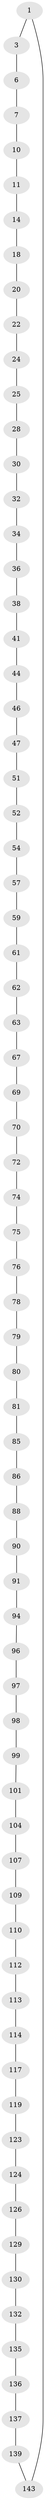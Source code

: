 // original degree distribution, {2: 1.0}
// Generated by graph-tools (version 1.1) at 2025/20/03/04/25 18:20:22]
// undirected, 72 vertices, 72 edges
graph export_dot {
graph [start="1"]
  node [color=gray90,style=filled];
  1 [super="+2"];
  3 [super="+4"];
  6;
  7 [super="+8"];
  10;
  11 [super="+12"];
  14 [super="+15"];
  18 [super="+19"];
  20 [super="+21"];
  22 [super="+23"];
  24;
  25 [super="+26"];
  28 [super="+29"];
  30 [super="+31"];
  32 [super="+33"];
  34 [super="+35"];
  36 [super="+37"];
  38 [super="+39"];
  41 [super="+42"];
  44 [super="+45"];
  46;
  47 [super="+48"];
  51;
  52 [super="+53"];
  54 [super="+55"];
  57 [super="+58"];
  59 [super="+60"];
  61;
  62;
  63 [super="+64"];
  67 [super="+68"];
  69;
  70 [super="+71"];
  72 [super="+73"];
  74;
  75;
  76 [super="+77"];
  78;
  79;
  80;
  81 [super="+82"];
  85;
  86 [super="+87"];
  88 [super="+89"];
  90;
  91 [super="+92"];
  94 [super="+95"];
  96;
  97;
  98;
  99 [super="+100"];
  101 [super="+102"];
  104 [super="+105"];
  107 [super="+108"];
  109;
  110 [super="+111"];
  112;
  113;
  114 [super="+115"];
  117 [super="+118"];
  119 [super="+120"];
  123;
  124 [super="+125"];
  126 [super="+127"];
  129;
  130 [super="+131"];
  132 [super="+133"];
  135;
  136;
  137 [super="+138"];
  139 [super="+140"];
  143 [super="+144"];
  1 -- 143;
  1 -- 3;
  3 -- 6;
  6 -- 7;
  7 -- 10;
  10 -- 11;
  11 -- 14;
  14 -- 18;
  18 -- 20;
  20 -- 22;
  22 -- 24;
  24 -- 25;
  25 -- 28;
  28 -- 30;
  30 -- 32;
  32 -- 34;
  34 -- 36;
  36 -- 38;
  38 -- 41;
  41 -- 44;
  44 -- 46;
  46 -- 47;
  47 -- 51;
  51 -- 52;
  52 -- 54;
  54 -- 57;
  57 -- 59;
  59 -- 61;
  61 -- 62;
  62 -- 63;
  63 -- 67;
  67 -- 69;
  69 -- 70;
  70 -- 72;
  72 -- 74;
  74 -- 75;
  75 -- 76;
  76 -- 78;
  78 -- 79;
  79 -- 80;
  80 -- 81;
  81 -- 85;
  85 -- 86;
  86 -- 88;
  88 -- 90;
  90 -- 91;
  91 -- 94;
  94 -- 96;
  96 -- 97;
  97 -- 98;
  98 -- 99;
  99 -- 101;
  101 -- 104;
  104 -- 107;
  107 -- 109;
  109 -- 110;
  110 -- 112;
  112 -- 113;
  113 -- 114;
  114 -- 117;
  117 -- 119;
  119 -- 123;
  123 -- 124;
  124 -- 126;
  126 -- 129;
  129 -- 130;
  130 -- 132;
  132 -- 135;
  135 -- 136;
  136 -- 137;
  137 -- 139;
  139 -- 143;
}
